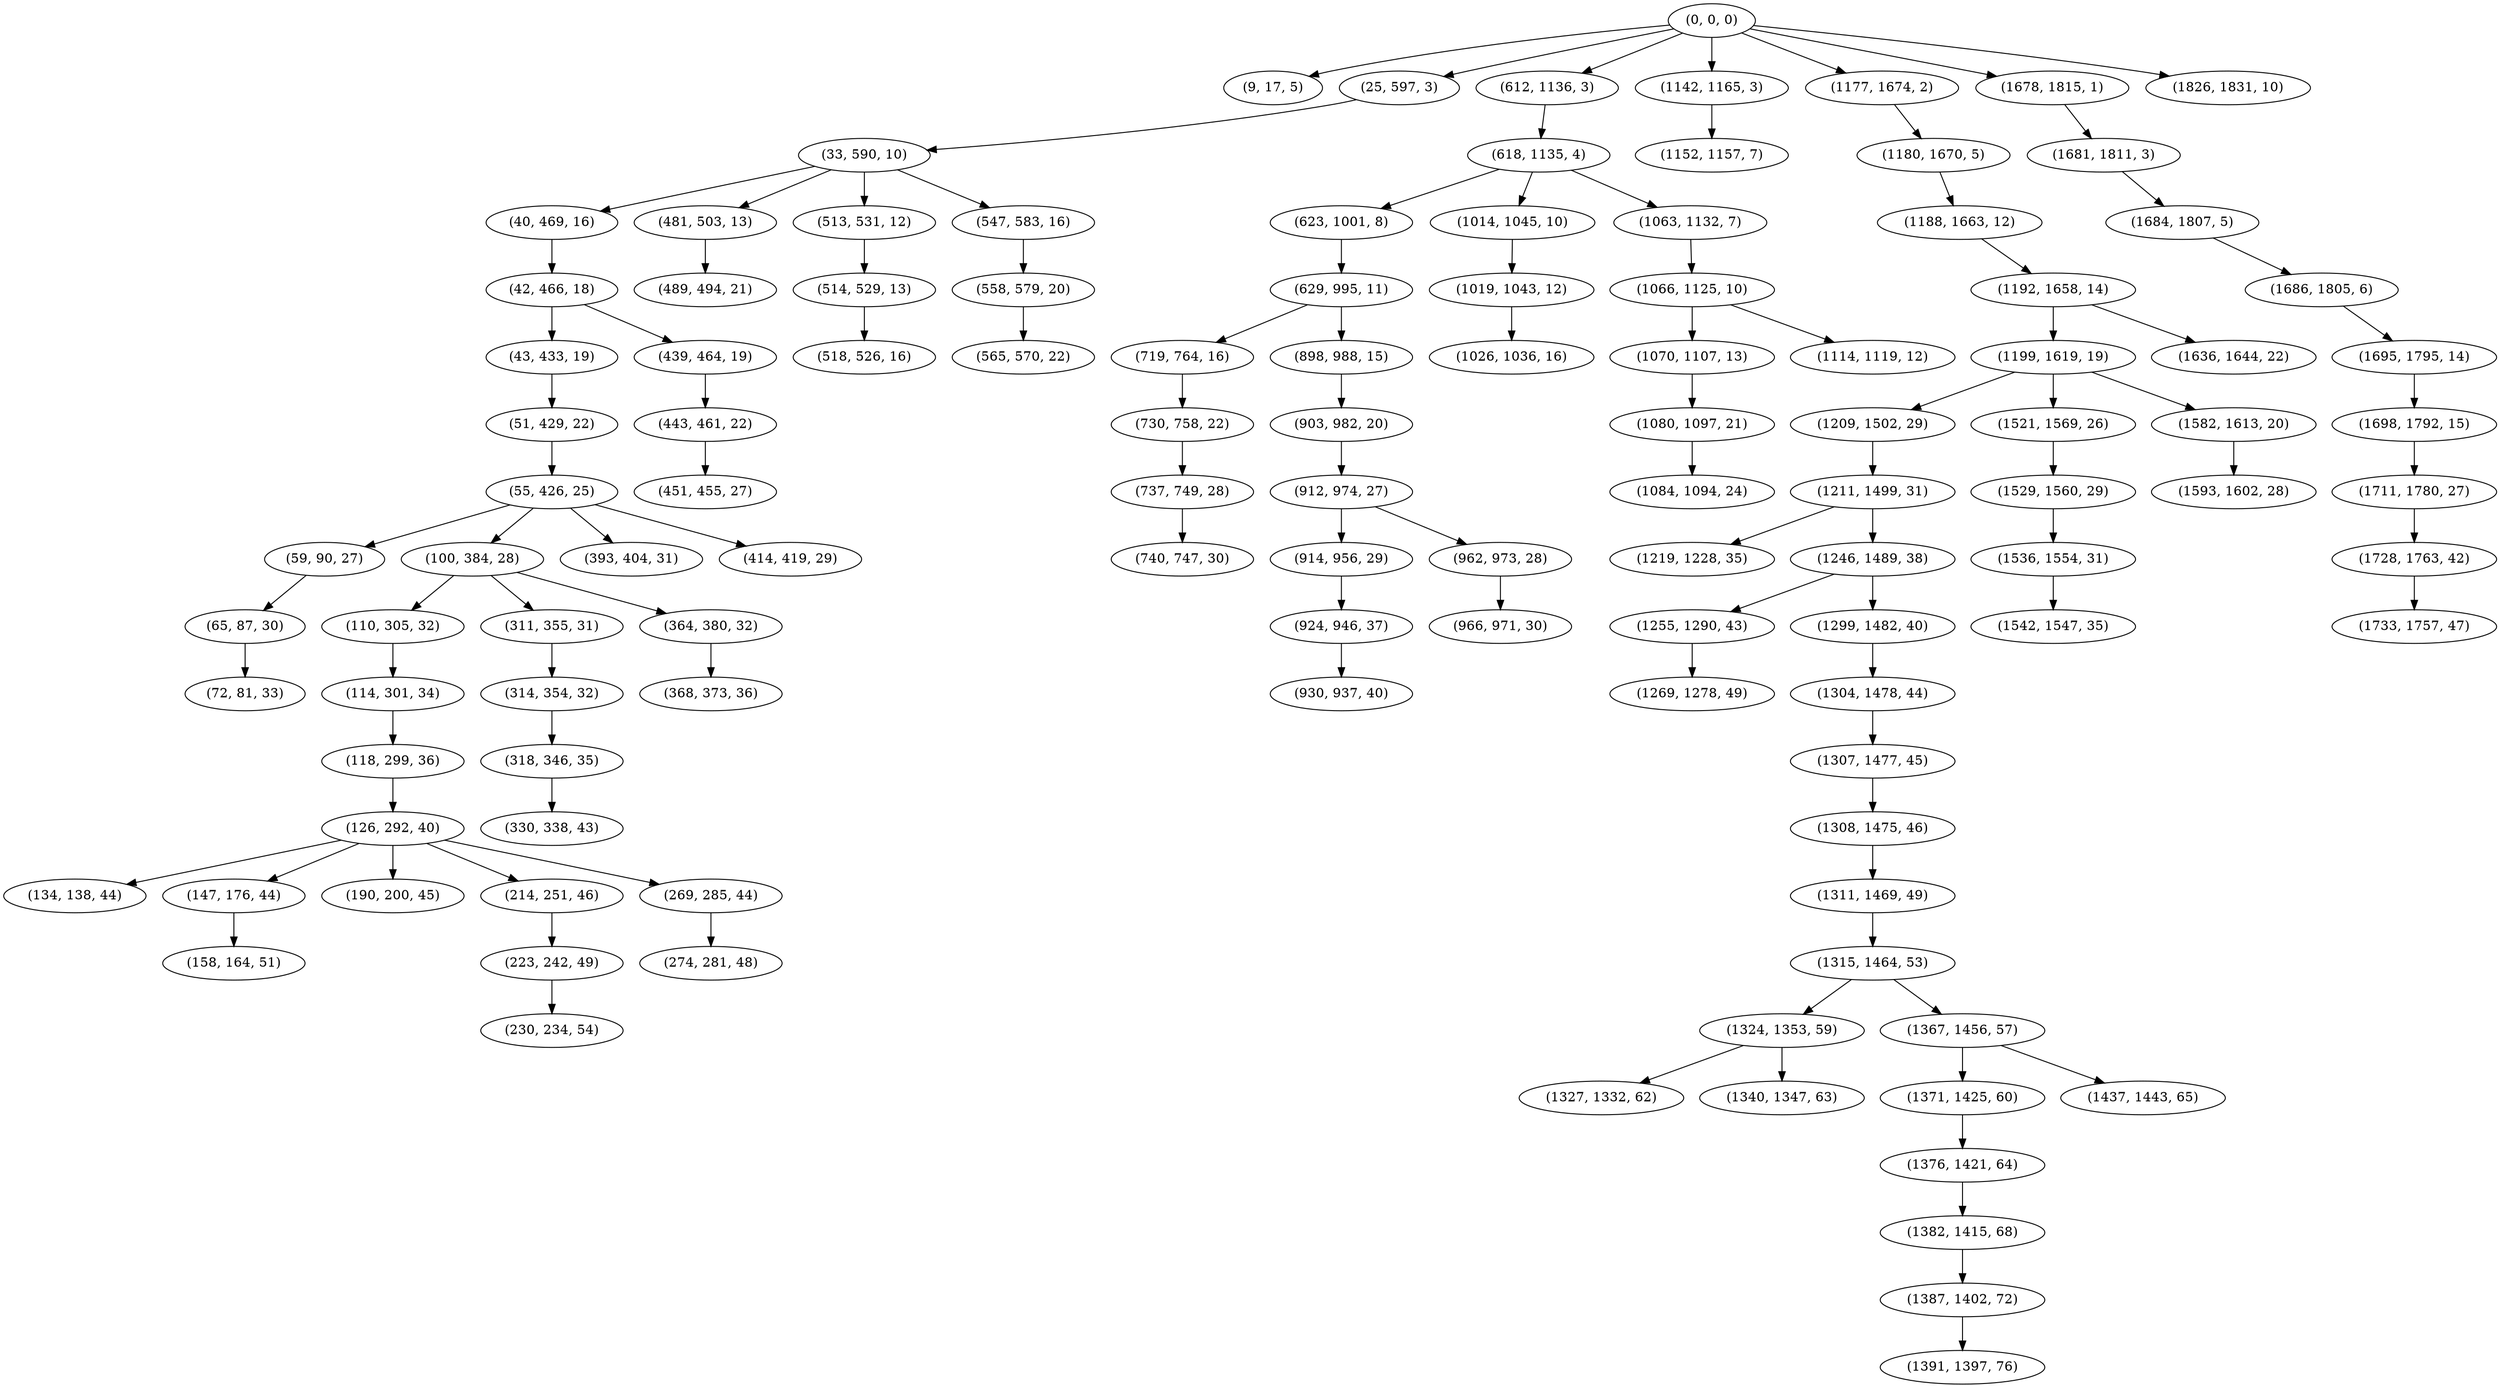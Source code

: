 digraph tree {
    "(0, 0, 0)";
    "(9, 17, 5)";
    "(25, 597, 3)";
    "(33, 590, 10)";
    "(40, 469, 16)";
    "(42, 466, 18)";
    "(43, 433, 19)";
    "(51, 429, 22)";
    "(55, 426, 25)";
    "(59, 90, 27)";
    "(65, 87, 30)";
    "(72, 81, 33)";
    "(100, 384, 28)";
    "(110, 305, 32)";
    "(114, 301, 34)";
    "(118, 299, 36)";
    "(126, 292, 40)";
    "(134, 138, 44)";
    "(147, 176, 44)";
    "(158, 164, 51)";
    "(190, 200, 45)";
    "(214, 251, 46)";
    "(223, 242, 49)";
    "(230, 234, 54)";
    "(269, 285, 44)";
    "(274, 281, 48)";
    "(311, 355, 31)";
    "(314, 354, 32)";
    "(318, 346, 35)";
    "(330, 338, 43)";
    "(364, 380, 32)";
    "(368, 373, 36)";
    "(393, 404, 31)";
    "(414, 419, 29)";
    "(439, 464, 19)";
    "(443, 461, 22)";
    "(451, 455, 27)";
    "(481, 503, 13)";
    "(489, 494, 21)";
    "(513, 531, 12)";
    "(514, 529, 13)";
    "(518, 526, 16)";
    "(547, 583, 16)";
    "(558, 579, 20)";
    "(565, 570, 22)";
    "(612, 1136, 3)";
    "(618, 1135, 4)";
    "(623, 1001, 8)";
    "(629, 995, 11)";
    "(719, 764, 16)";
    "(730, 758, 22)";
    "(737, 749, 28)";
    "(740, 747, 30)";
    "(898, 988, 15)";
    "(903, 982, 20)";
    "(912, 974, 27)";
    "(914, 956, 29)";
    "(924, 946, 37)";
    "(930, 937, 40)";
    "(962, 973, 28)";
    "(966, 971, 30)";
    "(1014, 1045, 10)";
    "(1019, 1043, 12)";
    "(1026, 1036, 16)";
    "(1063, 1132, 7)";
    "(1066, 1125, 10)";
    "(1070, 1107, 13)";
    "(1080, 1097, 21)";
    "(1084, 1094, 24)";
    "(1114, 1119, 12)";
    "(1142, 1165, 3)";
    "(1152, 1157, 7)";
    "(1177, 1674, 2)";
    "(1180, 1670, 5)";
    "(1188, 1663, 12)";
    "(1192, 1658, 14)";
    "(1199, 1619, 19)";
    "(1209, 1502, 29)";
    "(1211, 1499, 31)";
    "(1219, 1228, 35)";
    "(1246, 1489, 38)";
    "(1255, 1290, 43)";
    "(1269, 1278, 49)";
    "(1299, 1482, 40)";
    "(1304, 1478, 44)";
    "(1307, 1477, 45)";
    "(1308, 1475, 46)";
    "(1311, 1469, 49)";
    "(1315, 1464, 53)";
    "(1324, 1353, 59)";
    "(1327, 1332, 62)";
    "(1340, 1347, 63)";
    "(1367, 1456, 57)";
    "(1371, 1425, 60)";
    "(1376, 1421, 64)";
    "(1382, 1415, 68)";
    "(1387, 1402, 72)";
    "(1391, 1397, 76)";
    "(1437, 1443, 65)";
    "(1521, 1569, 26)";
    "(1529, 1560, 29)";
    "(1536, 1554, 31)";
    "(1542, 1547, 35)";
    "(1582, 1613, 20)";
    "(1593, 1602, 28)";
    "(1636, 1644, 22)";
    "(1678, 1815, 1)";
    "(1681, 1811, 3)";
    "(1684, 1807, 5)";
    "(1686, 1805, 6)";
    "(1695, 1795, 14)";
    "(1698, 1792, 15)";
    "(1711, 1780, 27)";
    "(1728, 1763, 42)";
    "(1733, 1757, 47)";
    "(1826, 1831, 10)";
    "(0, 0, 0)" -> "(9, 17, 5)";
    "(0, 0, 0)" -> "(25, 597, 3)";
    "(0, 0, 0)" -> "(612, 1136, 3)";
    "(0, 0, 0)" -> "(1142, 1165, 3)";
    "(0, 0, 0)" -> "(1177, 1674, 2)";
    "(0, 0, 0)" -> "(1678, 1815, 1)";
    "(0, 0, 0)" -> "(1826, 1831, 10)";
    "(25, 597, 3)" -> "(33, 590, 10)";
    "(33, 590, 10)" -> "(40, 469, 16)";
    "(33, 590, 10)" -> "(481, 503, 13)";
    "(33, 590, 10)" -> "(513, 531, 12)";
    "(33, 590, 10)" -> "(547, 583, 16)";
    "(40, 469, 16)" -> "(42, 466, 18)";
    "(42, 466, 18)" -> "(43, 433, 19)";
    "(42, 466, 18)" -> "(439, 464, 19)";
    "(43, 433, 19)" -> "(51, 429, 22)";
    "(51, 429, 22)" -> "(55, 426, 25)";
    "(55, 426, 25)" -> "(59, 90, 27)";
    "(55, 426, 25)" -> "(100, 384, 28)";
    "(55, 426, 25)" -> "(393, 404, 31)";
    "(55, 426, 25)" -> "(414, 419, 29)";
    "(59, 90, 27)" -> "(65, 87, 30)";
    "(65, 87, 30)" -> "(72, 81, 33)";
    "(100, 384, 28)" -> "(110, 305, 32)";
    "(100, 384, 28)" -> "(311, 355, 31)";
    "(100, 384, 28)" -> "(364, 380, 32)";
    "(110, 305, 32)" -> "(114, 301, 34)";
    "(114, 301, 34)" -> "(118, 299, 36)";
    "(118, 299, 36)" -> "(126, 292, 40)";
    "(126, 292, 40)" -> "(134, 138, 44)";
    "(126, 292, 40)" -> "(147, 176, 44)";
    "(126, 292, 40)" -> "(190, 200, 45)";
    "(126, 292, 40)" -> "(214, 251, 46)";
    "(126, 292, 40)" -> "(269, 285, 44)";
    "(147, 176, 44)" -> "(158, 164, 51)";
    "(214, 251, 46)" -> "(223, 242, 49)";
    "(223, 242, 49)" -> "(230, 234, 54)";
    "(269, 285, 44)" -> "(274, 281, 48)";
    "(311, 355, 31)" -> "(314, 354, 32)";
    "(314, 354, 32)" -> "(318, 346, 35)";
    "(318, 346, 35)" -> "(330, 338, 43)";
    "(364, 380, 32)" -> "(368, 373, 36)";
    "(439, 464, 19)" -> "(443, 461, 22)";
    "(443, 461, 22)" -> "(451, 455, 27)";
    "(481, 503, 13)" -> "(489, 494, 21)";
    "(513, 531, 12)" -> "(514, 529, 13)";
    "(514, 529, 13)" -> "(518, 526, 16)";
    "(547, 583, 16)" -> "(558, 579, 20)";
    "(558, 579, 20)" -> "(565, 570, 22)";
    "(612, 1136, 3)" -> "(618, 1135, 4)";
    "(618, 1135, 4)" -> "(623, 1001, 8)";
    "(618, 1135, 4)" -> "(1014, 1045, 10)";
    "(618, 1135, 4)" -> "(1063, 1132, 7)";
    "(623, 1001, 8)" -> "(629, 995, 11)";
    "(629, 995, 11)" -> "(719, 764, 16)";
    "(629, 995, 11)" -> "(898, 988, 15)";
    "(719, 764, 16)" -> "(730, 758, 22)";
    "(730, 758, 22)" -> "(737, 749, 28)";
    "(737, 749, 28)" -> "(740, 747, 30)";
    "(898, 988, 15)" -> "(903, 982, 20)";
    "(903, 982, 20)" -> "(912, 974, 27)";
    "(912, 974, 27)" -> "(914, 956, 29)";
    "(912, 974, 27)" -> "(962, 973, 28)";
    "(914, 956, 29)" -> "(924, 946, 37)";
    "(924, 946, 37)" -> "(930, 937, 40)";
    "(962, 973, 28)" -> "(966, 971, 30)";
    "(1014, 1045, 10)" -> "(1019, 1043, 12)";
    "(1019, 1043, 12)" -> "(1026, 1036, 16)";
    "(1063, 1132, 7)" -> "(1066, 1125, 10)";
    "(1066, 1125, 10)" -> "(1070, 1107, 13)";
    "(1066, 1125, 10)" -> "(1114, 1119, 12)";
    "(1070, 1107, 13)" -> "(1080, 1097, 21)";
    "(1080, 1097, 21)" -> "(1084, 1094, 24)";
    "(1142, 1165, 3)" -> "(1152, 1157, 7)";
    "(1177, 1674, 2)" -> "(1180, 1670, 5)";
    "(1180, 1670, 5)" -> "(1188, 1663, 12)";
    "(1188, 1663, 12)" -> "(1192, 1658, 14)";
    "(1192, 1658, 14)" -> "(1199, 1619, 19)";
    "(1192, 1658, 14)" -> "(1636, 1644, 22)";
    "(1199, 1619, 19)" -> "(1209, 1502, 29)";
    "(1199, 1619, 19)" -> "(1521, 1569, 26)";
    "(1199, 1619, 19)" -> "(1582, 1613, 20)";
    "(1209, 1502, 29)" -> "(1211, 1499, 31)";
    "(1211, 1499, 31)" -> "(1219, 1228, 35)";
    "(1211, 1499, 31)" -> "(1246, 1489, 38)";
    "(1246, 1489, 38)" -> "(1255, 1290, 43)";
    "(1246, 1489, 38)" -> "(1299, 1482, 40)";
    "(1255, 1290, 43)" -> "(1269, 1278, 49)";
    "(1299, 1482, 40)" -> "(1304, 1478, 44)";
    "(1304, 1478, 44)" -> "(1307, 1477, 45)";
    "(1307, 1477, 45)" -> "(1308, 1475, 46)";
    "(1308, 1475, 46)" -> "(1311, 1469, 49)";
    "(1311, 1469, 49)" -> "(1315, 1464, 53)";
    "(1315, 1464, 53)" -> "(1324, 1353, 59)";
    "(1315, 1464, 53)" -> "(1367, 1456, 57)";
    "(1324, 1353, 59)" -> "(1327, 1332, 62)";
    "(1324, 1353, 59)" -> "(1340, 1347, 63)";
    "(1367, 1456, 57)" -> "(1371, 1425, 60)";
    "(1367, 1456, 57)" -> "(1437, 1443, 65)";
    "(1371, 1425, 60)" -> "(1376, 1421, 64)";
    "(1376, 1421, 64)" -> "(1382, 1415, 68)";
    "(1382, 1415, 68)" -> "(1387, 1402, 72)";
    "(1387, 1402, 72)" -> "(1391, 1397, 76)";
    "(1521, 1569, 26)" -> "(1529, 1560, 29)";
    "(1529, 1560, 29)" -> "(1536, 1554, 31)";
    "(1536, 1554, 31)" -> "(1542, 1547, 35)";
    "(1582, 1613, 20)" -> "(1593, 1602, 28)";
    "(1678, 1815, 1)" -> "(1681, 1811, 3)";
    "(1681, 1811, 3)" -> "(1684, 1807, 5)";
    "(1684, 1807, 5)" -> "(1686, 1805, 6)";
    "(1686, 1805, 6)" -> "(1695, 1795, 14)";
    "(1695, 1795, 14)" -> "(1698, 1792, 15)";
    "(1698, 1792, 15)" -> "(1711, 1780, 27)";
    "(1711, 1780, 27)" -> "(1728, 1763, 42)";
    "(1728, 1763, 42)" -> "(1733, 1757, 47)";
}
